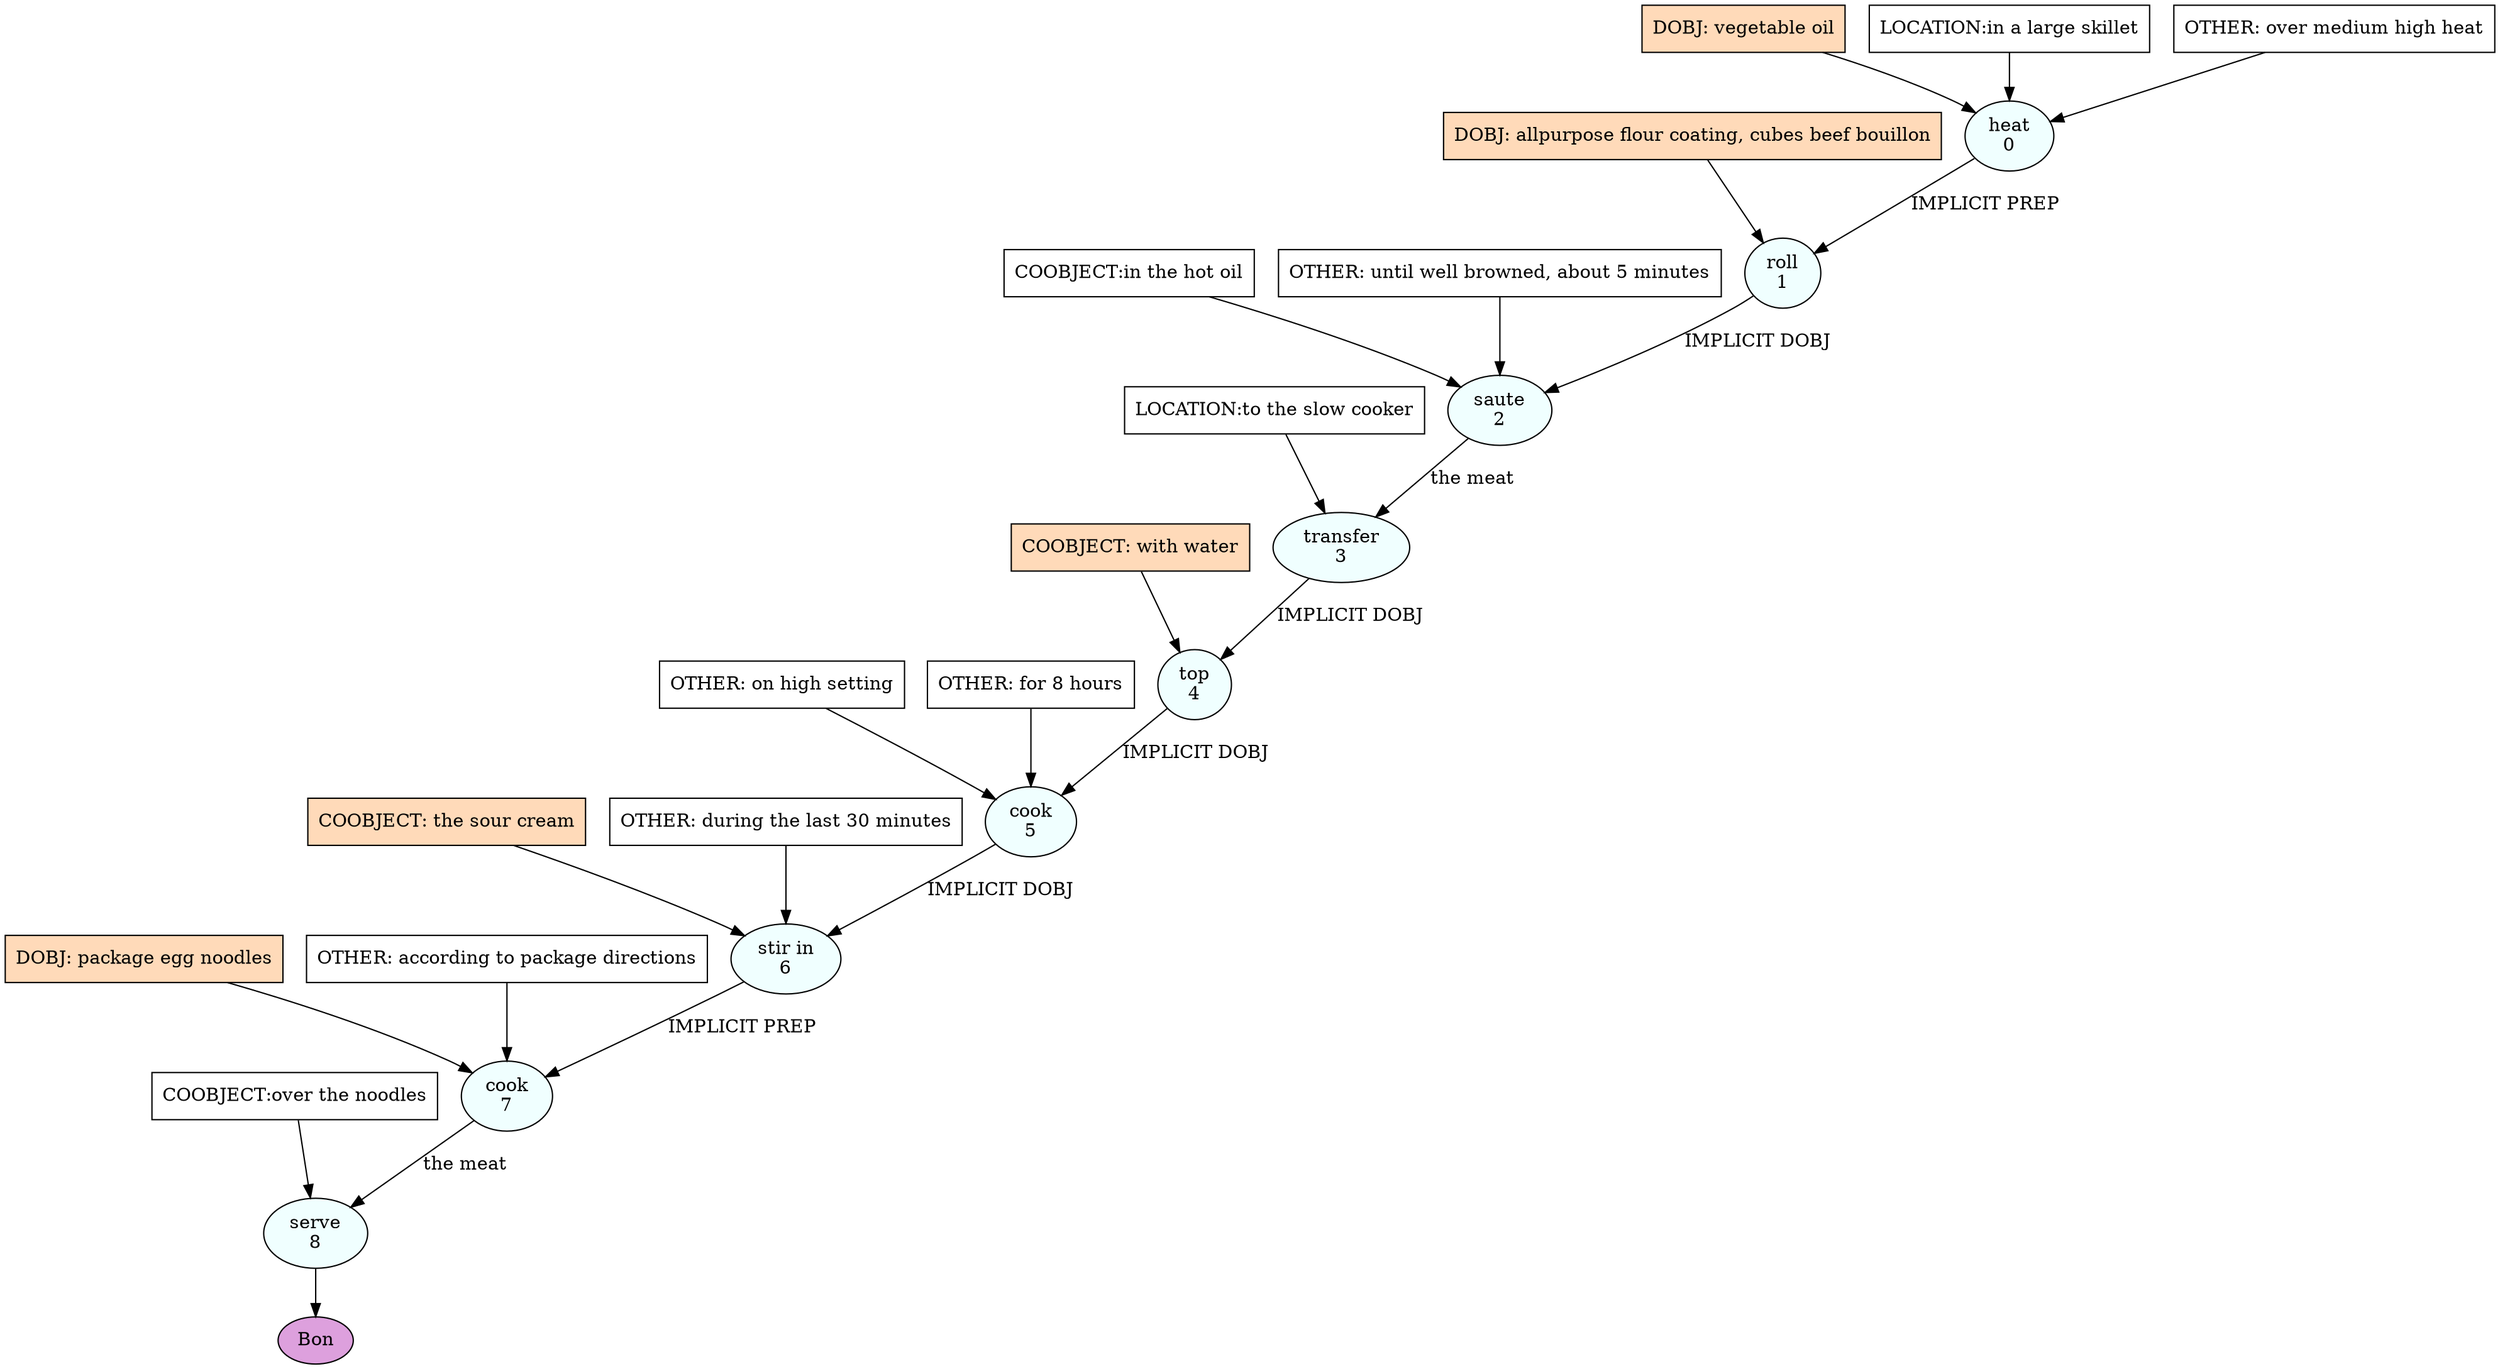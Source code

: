 digraph recipe {
E0[label="heat
0", shape=oval, style=filled, fillcolor=azure]
E1[label="roll
1", shape=oval, style=filled, fillcolor=azure]
E2[label="saute
2", shape=oval, style=filled, fillcolor=azure]
E3[label="transfer
3", shape=oval, style=filled, fillcolor=azure]
E4[label="top
4", shape=oval, style=filled, fillcolor=azure]
E5[label="cook
5", shape=oval, style=filled, fillcolor=azure]
E6[label="stir in
6", shape=oval, style=filled, fillcolor=azure]
E7[label="cook
7", shape=oval, style=filled, fillcolor=azure]
E8[label="serve
8", shape=oval, style=filled, fillcolor=azure]
D0[label="DOBJ: vegetable oil", shape=box, style=filled, fillcolor=peachpuff]
D0 -> E0
P0_0[label="LOCATION:in a large skillet", shape=box, style=filled, fillcolor=white]
P0_0 -> E0
O0_0[label="OTHER: over medium high heat", shape=box, style=filled, fillcolor=white]
O0_0 -> E0
D1_ing[label="DOBJ: allpurpose flour coating, cubes beef bouillon", shape=box, style=filled, fillcolor=peachpuff]
D1_ing -> E1
E0 -> E1 [label="IMPLICIT PREP"]
E1 -> E2 [label="IMPLICIT DOBJ"]
P2_0_0[label="COOBJECT:in the hot oil", shape=box, style=filled, fillcolor=white]
P2_0_0 -> E2
O2_0_0[label="OTHER: until well browned, about 5 minutes", shape=box, style=filled, fillcolor=white]
O2_0_0 -> E2
E2 -> E3 [label="the meat"]
P3_0_0[label="LOCATION:to the slow cooker", shape=box, style=filled, fillcolor=white]
P3_0_0 -> E3
E3 -> E4 [label="IMPLICIT DOBJ"]
P4_0_ing[label="COOBJECT: with water", shape=box, style=filled, fillcolor=peachpuff]
P4_0_ing -> E4
E4 -> E5 [label="IMPLICIT DOBJ"]
O5_0_0[label="OTHER: on high setting", shape=box, style=filled, fillcolor=white]
O5_0_0 -> E5
O5_1_0[label="OTHER: for 8 hours", shape=box, style=filled, fillcolor=white]
O5_1_0 -> E5
E5 -> E6 [label="IMPLICIT DOBJ"]
P6_0_ing[label="COOBJECT: the sour cream", shape=box, style=filled, fillcolor=peachpuff]
P6_0_ing -> E6
O6_0_0[label="OTHER: during the last 30 minutes", shape=box, style=filled, fillcolor=white]
O6_0_0 -> E6
D7_ing[label="DOBJ: package egg noodles", shape=box, style=filled, fillcolor=peachpuff]
D7_ing -> E7
E6 -> E7 [label="IMPLICIT PREP"]
O7_0_0[label="OTHER: according to package directions", shape=box, style=filled, fillcolor=white]
O7_0_0 -> E7
E7 -> E8 [label="the meat"]
P8_0_0[label="COOBJECT:over the noodles", shape=box, style=filled, fillcolor=white]
P8_0_0 -> E8
EOR[label="Bon", shape=oval, style=filled, fillcolor=plum]
E8 -> EOR
}
